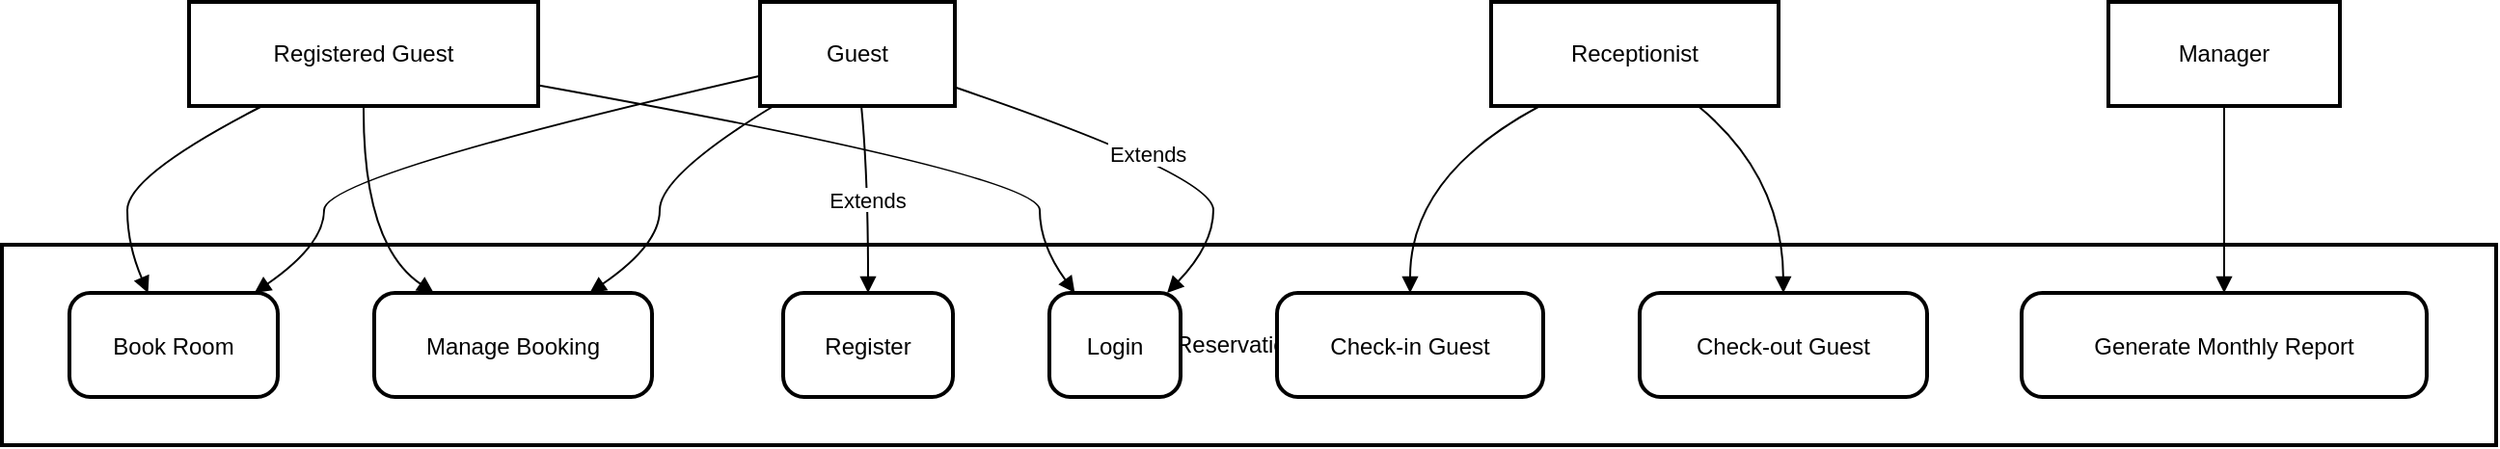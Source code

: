 <mxfile version="27.1.6">
  <diagram name="Sayfa -1" id="IcrTC51JRGi75wNb6ho9">
    <mxGraphModel dx="1601" dy="745" grid="1" gridSize="10" guides="1" tooltips="1" connect="1" arrows="1" fold="1" page="1" pageScale="1" pageWidth="827" pageHeight="1169" math="0" shadow="0">
      <root>
        <mxCell id="0" />
        <mxCell id="1" parent="0" />
        <mxCell id="MeK94Ix5EJN4rddFAMZR-1" value="Hotel Reservation System" style="whiteSpace=wrap;strokeWidth=2;" vertex="1" parent="1">
          <mxGeometry x="20" y="146" width="1293" height="104" as="geometry" />
        </mxCell>
        <mxCell id="MeK94Ix5EJN4rddFAMZR-2" value="Guest" style="whiteSpace=wrap;strokeWidth=2;" vertex="1" parent="1">
          <mxGeometry x="413" y="20" width="101" height="54" as="geometry" />
        </mxCell>
        <mxCell id="MeK94Ix5EJN4rddFAMZR-3" value="Book Room" style="rounded=1;arcSize=20;strokeWidth=2" vertex="1" parent="1">
          <mxGeometry x="55" y="171" width="108" height="54" as="geometry" />
        </mxCell>
        <mxCell id="MeK94Ix5EJN4rddFAMZR-4" value="Manage Booking" style="rounded=1;arcSize=20;strokeWidth=2" vertex="1" parent="1">
          <mxGeometry x="213" y="171" width="144" height="54" as="geometry" />
        </mxCell>
        <mxCell id="MeK94Ix5EJN4rddFAMZR-5" value="Register" style="rounded=1;arcSize=20;strokeWidth=2" vertex="1" parent="1">
          <mxGeometry x="425" y="171" width="88" height="54" as="geometry" />
        </mxCell>
        <mxCell id="MeK94Ix5EJN4rddFAMZR-6" value="Login" style="rounded=1;arcSize=20;strokeWidth=2" vertex="1" parent="1">
          <mxGeometry x="563" y="171" width="68" height="54" as="geometry" />
        </mxCell>
        <mxCell id="MeK94Ix5EJN4rddFAMZR-7" value="Registered Guest" style="whiteSpace=wrap;strokeWidth=2;" vertex="1" parent="1">
          <mxGeometry x="117" y="20" width="181" height="54" as="geometry" />
        </mxCell>
        <mxCell id="MeK94Ix5EJN4rddFAMZR-8" value="Receptionist" style="whiteSpace=wrap;strokeWidth=2;" vertex="1" parent="1">
          <mxGeometry x="792" y="20" width="149" height="54" as="geometry" />
        </mxCell>
        <mxCell id="MeK94Ix5EJN4rddFAMZR-9" value="Check-in Guest" style="rounded=1;arcSize=20;strokeWidth=2" vertex="1" parent="1">
          <mxGeometry x="681" y="171" width="138" height="54" as="geometry" />
        </mxCell>
        <mxCell id="MeK94Ix5EJN4rddFAMZR-10" value="Check-out Guest" style="rounded=1;arcSize=20;strokeWidth=2" vertex="1" parent="1">
          <mxGeometry x="869" y="171" width="149" height="54" as="geometry" />
        </mxCell>
        <mxCell id="MeK94Ix5EJN4rddFAMZR-11" value="Manager" style="whiteSpace=wrap;strokeWidth=2;" vertex="1" parent="1">
          <mxGeometry x="1112" y="20" width="120" height="54" as="geometry" />
        </mxCell>
        <mxCell id="MeK94Ix5EJN4rddFAMZR-12" value="Generate Monthly Report" style="rounded=1;arcSize=20;strokeWidth=2" vertex="1" parent="1">
          <mxGeometry x="1067" y="171" width="210" height="54" as="geometry" />
        </mxCell>
        <mxCell id="MeK94Ix5EJN4rddFAMZR-13" value="" style="curved=1;startArrow=none;endArrow=block;exitX=0;exitY=0.71;entryX=0.88;entryY=0.01;rounded=0;" edge="1" parent="1" source="MeK94Ix5EJN4rddFAMZR-2" target="MeK94Ix5EJN4rddFAMZR-3">
          <mxGeometry relative="1" as="geometry">
            <Array as="points">
              <mxPoint x="187" y="110" />
              <mxPoint x="187" y="146" />
            </Array>
          </mxGeometry>
        </mxCell>
        <mxCell id="MeK94Ix5EJN4rddFAMZR-14" value="" style="curved=1;startArrow=none;endArrow=block;exitX=0.07;exitY=1;entryX=0.77;entryY=0.01;rounded=0;" edge="1" parent="1" source="MeK94Ix5EJN4rddFAMZR-2" target="MeK94Ix5EJN4rddFAMZR-4">
          <mxGeometry relative="1" as="geometry">
            <Array as="points">
              <mxPoint x="361" y="110" />
              <mxPoint x="361" y="146" />
            </Array>
          </mxGeometry>
        </mxCell>
        <mxCell id="MeK94Ix5EJN4rddFAMZR-15" value="Extends" style="curved=1;startArrow=none;endArrow=block;exitX=0.52;exitY=1;entryX=0.5;entryY=0.01;rounded=0;" edge="1" parent="1" source="MeK94Ix5EJN4rddFAMZR-2" target="MeK94Ix5EJN4rddFAMZR-5">
          <mxGeometry relative="1" as="geometry">
            <Array as="points">
              <mxPoint x="469" y="110" />
            </Array>
          </mxGeometry>
        </mxCell>
        <mxCell id="MeK94Ix5EJN4rddFAMZR-16" value="Extends" style="curved=1;startArrow=none;endArrow=block;exitX=1;exitY=0.82;entryX=0.89;entryY=0.01;rounded=0;" edge="1" parent="1" source="MeK94Ix5EJN4rddFAMZR-2" target="MeK94Ix5EJN4rddFAMZR-6">
          <mxGeometry relative="1" as="geometry">
            <Array as="points">
              <mxPoint x="648" y="110" />
              <mxPoint x="648" y="146" />
            </Array>
          </mxGeometry>
        </mxCell>
        <mxCell id="MeK94Ix5EJN4rddFAMZR-17" value="" style="curved=1;startArrow=none;endArrow=block;exitX=0.21;exitY=1;entryX=0.38;entryY=0.01;rounded=0;" edge="1" parent="1" source="MeK94Ix5EJN4rddFAMZR-7" target="MeK94Ix5EJN4rddFAMZR-3">
          <mxGeometry relative="1" as="geometry">
            <Array as="points">
              <mxPoint x="85" y="110" />
              <mxPoint x="85" y="146" />
            </Array>
          </mxGeometry>
        </mxCell>
        <mxCell id="MeK94Ix5EJN4rddFAMZR-18" value="" style="curved=1;startArrow=none;endArrow=block;exitX=0.5;exitY=1;entryX=0.22;entryY=0.01;rounded=0;" edge="1" parent="1" source="MeK94Ix5EJN4rddFAMZR-7" target="MeK94Ix5EJN4rddFAMZR-4">
          <mxGeometry relative="1" as="geometry">
            <Array as="points">
              <mxPoint x="207" y="146" />
            </Array>
          </mxGeometry>
        </mxCell>
        <mxCell id="MeK94Ix5EJN4rddFAMZR-19" value="" style="curved=1;startArrow=none;endArrow=block;exitX=1;exitY=0.8;entryX=0.2;entryY=0.01;rounded=0;" edge="1" parent="1" source="MeK94Ix5EJN4rddFAMZR-7" target="MeK94Ix5EJN4rddFAMZR-6">
          <mxGeometry relative="1" as="geometry">
            <Array as="points">
              <mxPoint x="558" y="110" />
              <mxPoint x="558" y="146" />
            </Array>
          </mxGeometry>
        </mxCell>
        <mxCell id="MeK94Ix5EJN4rddFAMZR-20" value="" style="curved=1;startArrow=none;endArrow=block;exitX=0.17;exitY=1;entryX=0.5;entryY=0.01;rounded=0;" edge="1" parent="1" source="MeK94Ix5EJN4rddFAMZR-8" target="MeK94Ix5EJN4rddFAMZR-9">
          <mxGeometry relative="1" as="geometry">
            <Array as="points">
              <mxPoint x="750" y="110" />
            </Array>
          </mxGeometry>
        </mxCell>
        <mxCell id="MeK94Ix5EJN4rddFAMZR-21" value="" style="curved=1;startArrow=none;endArrow=block;exitX=0.72;exitY=1;entryX=0.5;entryY=0.01;rounded=0;" edge="1" parent="1" source="MeK94Ix5EJN4rddFAMZR-8" target="MeK94Ix5EJN4rddFAMZR-10">
          <mxGeometry relative="1" as="geometry">
            <Array as="points">
              <mxPoint x="943" y="110" />
            </Array>
          </mxGeometry>
        </mxCell>
        <mxCell id="MeK94Ix5EJN4rddFAMZR-22" value="" style="curved=1;startArrow=none;endArrow=block;exitX=0.5;exitY=1;entryX=0.5;entryY=0.01;rounded=0;" edge="1" parent="1" source="MeK94Ix5EJN4rddFAMZR-11" target="MeK94Ix5EJN4rddFAMZR-12">
          <mxGeometry relative="1" as="geometry">
            <Array as="points" />
          </mxGeometry>
        </mxCell>
      </root>
    </mxGraphModel>
  </diagram>
</mxfile>
